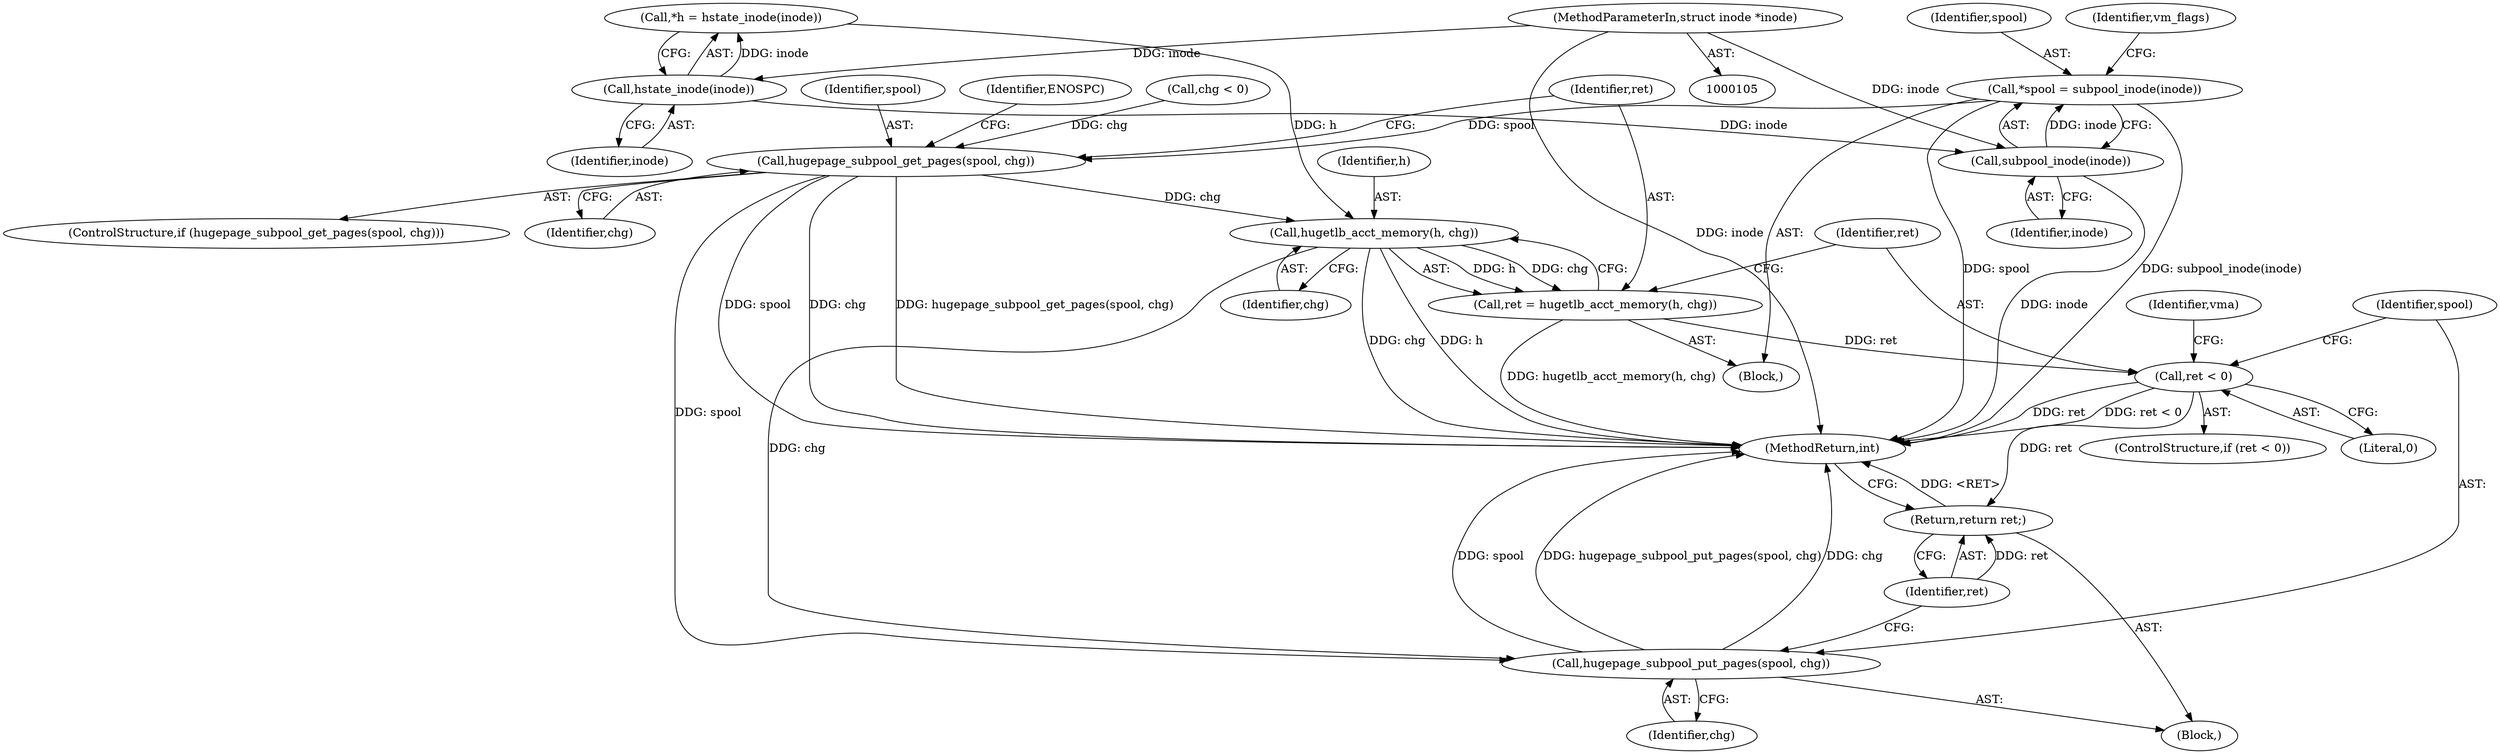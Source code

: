 digraph "0_linux_c50ac050811d6485616a193eb0f37bfbd191cc89@pointer" {
"1000120" [label="(Call,*spool = subpool_inode(inode))"];
"1000122" [label="(Call,subpool_inode(inode))"];
"1000117" [label="(Call,hstate_inode(inode))"];
"1000106" [label="(MethodParameterIn,struct inode *inode)"];
"1000180" [label="(Call,hugepage_subpool_get_pages(spool, chg))"];
"1000188" [label="(Call,hugetlb_acct_memory(h, chg))"];
"1000186" [label="(Call,ret = hugetlb_acct_memory(h, chg))"];
"1000192" [label="(Call,ret < 0)"];
"1000199" [label="(Return,return ret;)"];
"1000196" [label="(Call,hugepage_subpool_put_pages(spool, chg))"];
"1000204" [label="(Identifier,vma)"];
"1000190" [label="(Identifier,chg)"];
"1000194" [label="(Literal,0)"];
"1000192" [label="(Call,ret < 0)"];
"1000200" [label="(Identifier,ret)"];
"1000186" [label="(Call,ret = hugetlb_acct_memory(h, chg))"];
"1000118" [label="(Identifier,inode)"];
"1000123" [label="(Identifier,inode)"];
"1000195" [label="(Block,)"];
"1000115" [label="(Call,*h = hstate_inode(inode))"];
"1000182" [label="(Identifier,chg)"];
"1000174" [label="(Call,chg < 0)"];
"1000191" [label="(ControlStructure,if (ret < 0))"];
"1000120" [label="(Call,*spool = subpool_inode(inode))"];
"1000198" [label="(Identifier,chg)"];
"1000187" [label="(Identifier,ret)"];
"1000197" [label="(Identifier,spool)"];
"1000126" [label="(Identifier,vm_flags)"];
"1000117" [label="(Call,hstate_inode(inode))"];
"1000189" [label="(Identifier,h)"];
"1000121" [label="(Identifier,spool)"];
"1000106" [label="(MethodParameterIn,struct inode *inode)"];
"1000111" [label="(Block,)"];
"1000221" [label="(MethodReturn,int)"];
"1000196" [label="(Call,hugepage_subpool_put_pages(spool, chg))"];
"1000180" [label="(Call,hugepage_subpool_get_pages(spool, chg))"];
"1000122" [label="(Call,subpool_inode(inode))"];
"1000188" [label="(Call,hugetlb_acct_memory(h, chg))"];
"1000179" [label="(ControlStructure,if (hugepage_subpool_get_pages(spool, chg)))"];
"1000181" [label="(Identifier,spool)"];
"1000193" [label="(Identifier,ret)"];
"1000185" [label="(Identifier,ENOSPC)"];
"1000199" [label="(Return,return ret;)"];
"1000120" -> "1000111"  [label="AST: "];
"1000120" -> "1000122"  [label="CFG: "];
"1000121" -> "1000120"  [label="AST: "];
"1000122" -> "1000120"  [label="AST: "];
"1000126" -> "1000120"  [label="CFG: "];
"1000120" -> "1000221"  [label="DDG: spool"];
"1000120" -> "1000221"  [label="DDG: subpool_inode(inode)"];
"1000122" -> "1000120"  [label="DDG: inode"];
"1000120" -> "1000180"  [label="DDG: spool"];
"1000122" -> "1000123"  [label="CFG: "];
"1000123" -> "1000122"  [label="AST: "];
"1000122" -> "1000221"  [label="DDG: inode"];
"1000117" -> "1000122"  [label="DDG: inode"];
"1000106" -> "1000122"  [label="DDG: inode"];
"1000117" -> "1000115"  [label="AST: "];
"1000117" -> "1000118"  [label="CFG: "];
"1000118" -> "1000117"  [label="AST: "];
"1000115" -> "1000117"  [label="CFG: "];
"1000117" -> "1000115"  [label="DDG: inode"];
"1000106" -> "1000117"  [label="DDG: inode"];
"1000106" -> "1000105"  [label="AST: "];
"1000106" -> "1000221"  [label="DDG: inode"];
"1000180" -> "1000179"  [label="AST: "];
"1000180" -> "1000182"  [label="CFG: "];
"1000181" -> "1000180"  [label="AST: "];
"1000182" -> "1000180"  [label="AST: "];
"1000185" -> "1000180"  [label="CFG: "];
"1000187" -> "1000180"  [label="CFG: "];
"1000180" -> "1000221"  [label="DDG: spool"];
"1000180" -> "1000221"  [label="DDG: chg"];
"1000180" -> "1000221"  [label="DDG: hugepage_subpool_get_pages(spool, chg)"];
"1000174" -> "1000180"  [label="DDG: chg"];
"1000180" -> "1000188"  [label="DDG: chg"];
"1000180" -> "1000196"  [label="DDG: spool"];
"1000188" -> "1000186"  [label="AST: "];
"1000188" -> "1000190"  [label="CFG: "];
"1000189" -> "1000188"  [label="AST: "];
"1000190" -> "1000188"  [label="AST: "];
"1000186" -> "1000188"  [label="CFG: "];
"1000188" -> "1000221"  [label="DDG: chg"];
"1000188" -> "1000221"  [label="DDG: h"];
"1000188" -> "1000186"  [label="DDG: h"];
"1000188" -> "1000186"  [label="DDG: chg"];
"1000115" -> "1000188"  [label="DDG: h"];
"1000188" -> "1000196"  [label="DDG: chg"];
"1000186" -> "1000111"  [label="AST: "];
"1000187" -> "1000186"  [label="AST: "];
"1000193" -> "1000186"  [label="CFG: "];
"1000186" -> "1000221"  [label="DDG: hugetlb_acct_memory(h, chg)"];
"1000186" -> "1000192"  [label="DDG: ret"];
"1000192" -> "1000191"  [label="AST: "];
"1000192" -> "1000194"  [label="CFG: "];
"1000193" -> "1000192"  [label="AST: "];
"1000194" -> "1000192"  [label="AST: "];
"1000197" -> "1000192"  [label="CFG: "];
"1000204" -> "1000192"  [label="CFG: "];
"1000192" -> "1000221"  [label="DDG: ret"];
"1000192" -> "1000221"  [label="DDG: ret < 0"];
"1000192" -> "1000199"  [label="DDG: ret"];
"1000199" -> "1000195"  [label="AST: "];
"1000199" -> "1000200"  [label="CFG: "];
"1000200" -> "1000199"  [label="AST: "];
"1000221" -> "1000199"  [label="CFG: "];
"1000199" -> "1000221"  [label="DDG: <RET>"];
"1000200" -> "1000199"  [label="DDG: ret"];
"1000196" -> "1000195"  [label="AST: "];
"1000196" -> "1000198"  [label="CFG: "];
"1000197" -> "1000196"  [label="AST: "];
"1000198" -> "1000196"  [label="AST: "];
"1000200" -> "1000196"  [label="CFG: "];
"1000196" -> "1000221"  [label="DDG: spool"];
"1000196" -> "1000221"  [label="DDG: hugepage_subpool_put_pages(spool, chg)"];
"1000196" -> "1000221"  [label="DDG: chg"];
}
